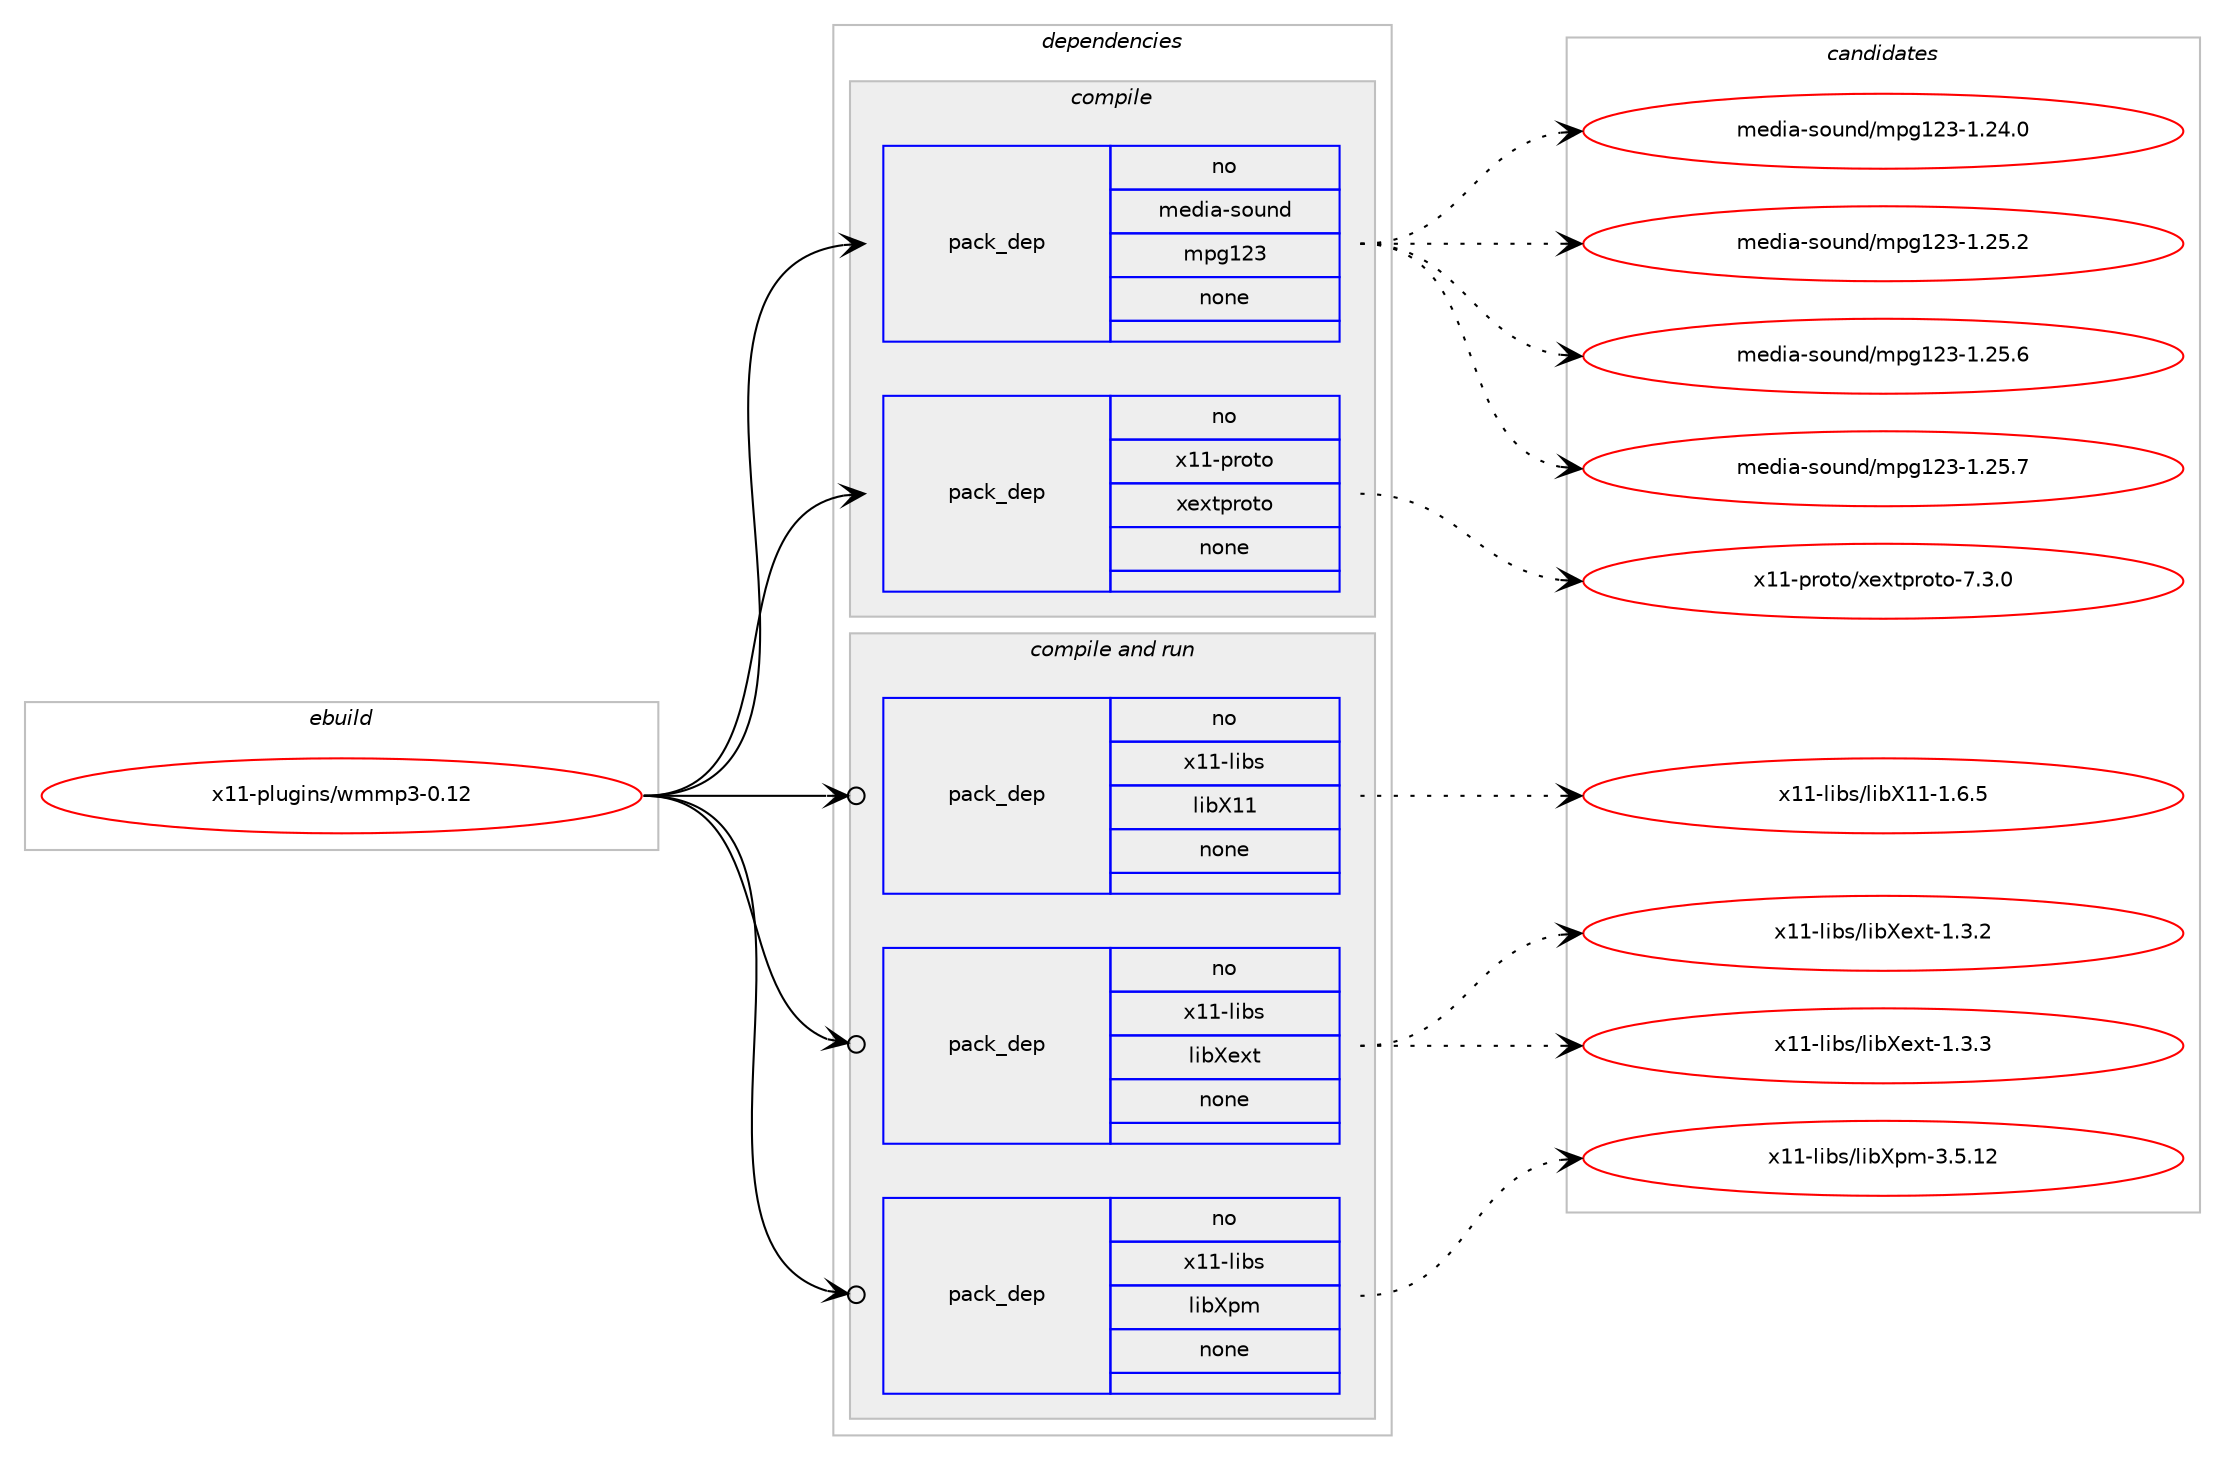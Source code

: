 digraph prolog {

# *************
# Graph options
# *************

newrank=true;
concentrate=true;
compound=true;
graph [rankdir=LR,fontname=Helvetica,fontsize=10,ranksep=1.5];#, ranksep=2.5, nodesep=0.2];
edge  [arrowhead=vee];
node  [fontname=Helvetica,fontsize=10];

# **********
# The ebuild
# **********

subgraph cluster_leftcol {
color=gray;
rank=same;
label=<<i>ebuild</i>>;
id [label="x11-plugins/wmmp3-0.12", color=red, width=4, href="../x11-plugins/wmmp3-0.12.svg"];
}

# ****************
# The dependencies
# ****************

subgraph cluster_midcol {
color=gray;
label=<<i>dependencies</i>>;
subgraph cluster_compile {
fillcolor="#eeeeee";
style=filled;
label=<<i>compile</i>>;
subgraph pack393933 {
dependency527455 [label=<<TABLE BORDER="0" CELLBORDER="1" CELLSPACING="0" CELLPADDING="4" WIDTH="220"><TR><TD ROWSPAN="6" CELLPADDING="30">pack_dep</TD></TR><TR><TD WIDTH="110">no</TD></TR><TR><TD>media-sound</TD></TR><TR><TD>mpg123</TD></TR><TR><TD>none</TD></TR><TR><TD></TD></TR></TABLE>>, shape=none, color=blue];
}
id:e -> dependency527455:w [weight=20,style="solid",arrowhead="vee"];
subgraph pack393934 {
dependency527456 [label=<<TABLE BORDER="0" CELLBORDER="1" CELLSPACING="0" CELLPADDING="4" WIDTH="220"><TR><TD ROWSPAN="6" CELLPADDING="30">pack_dep</TD></TR><TR><TD WIDTH="110">no</TD></TR><TR><TD>x11-proto</TD></TR><TR><TD>xextproto</TD></TR><TR><TD>none</TD></TR><TR><TD></TD></TR></TABLE>>, shape=none, color=blue];
}
id:e -> dependency527456:w [weight=20,style="solid",arrowhead="vee"];
}
subgraph cluster_compileandrun {
fillcolor="#eeeeee";
style=filled;
label=<<i>compile and run</i>>;
subgraph pack393935 {
dependency527457 [label=<<TABLE BORDER="0" CELLBORDER="1" CELLSPACING="0" CELLPADDING="4" WIDTH="220"><TR><TD ROWSPAN="6" CELLPADDING="30">pack_dep</TD></TR><TR><TD WIDTH="110">no</TD></TR><TR><TD>x11-libs</TD></TR><TR><TD>libX11</TD></TR><TR><TD>none</TD></TR><TR><TD></TD></TR></TABLE>>, shape=none, color=blue];
}
id:e -> dependency527457:w [weight=20,style="solid",arrowhead="odotvee"];
subgraph pack393936 {
dependency527458 [label=<<TABLE BORDER="0" CELLBORDER="1" CELLSPACING="0" CELLPADDING="4" WIDTH="220"><TR><TD ROWSPAN="6" CELLPADDING="30">pack_dep</TD></TR><TR><TD WIDTH="110">no</TD></TR><TR><TD>x11-libs</TD></TR><TR><TD>libXext</TD></TR><TR><TD>none</TD></TR><TR><TD></TD></TR></TABLE>>, shape=none, color=blue];
}
id:e -> dependency527458:w [weight=20,style="solid",arrowhead="odotvee"];
subgraph pack393937 {
dependency527459 [label=<<TABLE BORDER="0" CELLBORDER="1" CELLSPACING="0" CELLPADDING="4" WIDTH="220"><TR><TD ROWSPAN="6" CELLPADDING="30">pack_dep</TD></TR><TR><TD WIDTH="110">no</TD></TR><TR><TD>x11-libs</TD></TR><TR><TD>libXpm</TD></TR><TR><TD>none</TD></TR><TR><TD></TD></TR></TABLE>>, shape=none, color=blue];
}
id:e -> dependency527459:w [weight=20,style="solid",arrowhead="odotvee"];
}
subgraph cluster_run {
fillcolor="#eeeeee";
style=filled;
label=<<i>run</i>>;
}
}

# **************
# The candidates
# **************

subgraph cluster_choices {
rank=same;
color=gray;
label=<<i>candidates</i>>;

subgraph choice393933 {
color=black;
nodesep=1;
choice10910110010597451151111171101004710911210349505145494650524648 [label="media-sound/mpg123-1.24.0", color=red, width=4,href="../media-sound/mpg123-1.24.0.svg"];
choice10910110010597451151111171101004710911210349505145494650534650 [label="media-sound/mpg123-1.25.2", color=red, width=4,href="../media-sound/mpg123-1.25.2.svg"];
choice10910110010597451151111171101004710911210349505145494650534654 [label="media-sound/mpg123-1.25.6", color=red, width=4,href="../media-sound/mpg123-1.25.6.svg"];
choice10910110010597451151111171101004710911210349505145494650534655 [label="media-sound/mpg123-1.25.7", color=red, width=4,href="../media-sound/mpg123-1.25.7.svg"];
dependency527455:e -> choice10910110010597451151111171101004710911210349505145494650524648:w [style=dotted,weight="100"];
dependency527455:e -> choice10910110010597451151111171101004710911210349505145494650534650:w [style=dotted,weight="100"];
dependency527455:e -> choice10910110010597451151111171101004710911210349505145494650534654:w [style=dotted,weight="100"];
dependency527455:e -> choice10910110010597451151111171101004710911210349505145494650534655:w [style=dotted,weight="100"];
}
subgraph choice393934 {
color=black;
nodesep=1;
choice12049494511211411111611147120101120116112114111116111455546514648 [label="x11-proto/xextproto-7.3.0", color=red, width=4,href="../x11-proto/xextproto-7.3.0.svg"];
dependency527456:e -> choice12049494511211411111611147120101120116112114111116111455546514648:w [style=dotted,weight="100"];
}
subgraph choice393935 {
color=black;
nodesep=1;
choice120494945108105981154710810598884949454946544653 [label="x11-libs/libX11-1.6.5", color=red, width=4,href="../x11-libs/libX11-1.6.5.svg"];
dependency527457:e -> choice120494945108105981154710810598884949454946544653:w [style=dotted,weight="100"];
}
subgraph choice393936 {
color=black;
nodesep=1;
choice12049494510810598115471081059888101120116454946514650 [label="x11-libs/libXext-1.3.2", color=red, width=4,href="../x11-libs/libXext-1.3.2.svg"];
choice12049494510810598115471081059888101120116454946514651 [label="x11-libs/libXext-1.3.3", color=red, width=4,href="../x11-libs/libXext-1.3.3.svg"];
dependency527458:e -> choice12049494510810598115471081059888101120116454946514650:w [style=dotted,weight="100"];
dependency527458:e -> choice12049494510810598115471081059888101120116454946514651:w [style=dotted,weight="100"];
}
subgraph choice393937 {
color=black;
nodesep=1;
choice1204949451081059811547108105988811210945514653464950 [label="x11-libs/libXpm-3.5.12", color=red, width=4,href="../x11-libs/libXpm-3.5.12.svg"];
dependency527459:e -> choice1204949451081059811547108105988811210945514653464950:w [style=dotted,weight="100"];
}
}

}
